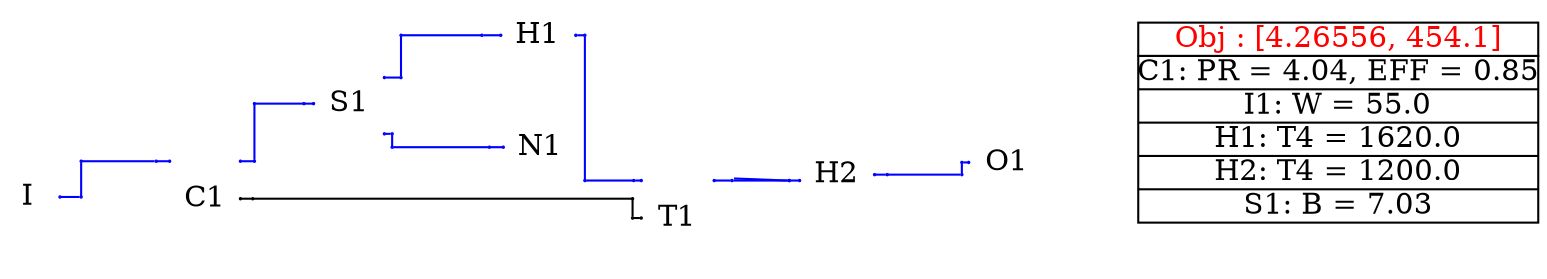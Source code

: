 graph sample8 {
	sizeNode1 [label="" color=white fixedsize=true height=0.01 pos="0,0!" shape=point width=0.01]
	sizeNode2 [label="" color=white fixedsize=true height=0.01 pos="6.861111111111111,1.7361111111111112!" shape=point width=0.01]
	configuration [label="{C1:  PR = 4.04, EFF = 0.85|I1:  W = 55.0|H1:  T4 = 1620.0|H2:  T4 = 1200.0|S1:  B = 7.03}" color=black fixedsize=true height=1.1111111111111112 pos="8.86111111111111,0.8680555555555556!" shape=record width=2.6666666666666665]
	obj [label="Obj : [4.26556, 454.1]" color=black fixedsize=true fontcolor=red height=0.2222222222222222 pos="8.86111111111111,1.5347222222222223!" shape=box width=2.6666666666666665]
	graph [layout=neato overlap=true]
	1 [label="" color=white height=0 image="C:\Users\57725\Desktop\work\component\\I.png" pos="0.12408330300268434,0.4834466626529065!" shape=box width=0]
	"1Label" [label=I color=white fixedsize=true height=0.2222222222222222 pos="0.12408330300268434,0.4834466626529065!" shape=box style=filled width=0.2222222222222222]
	2 [label="" color=white height=0 image="C:\Users\57725\Desktop\work\component\\O.png" pos="6.654251232520022,0.7138551963396298!" shape=box width=0]
	"2Label" [label=O1 color=white fixedsize=true height=0.2222222222222222 pos="6.654251232520022,0.7138551963396298!" shape=box style=filled width=0.2222222222222222]
	3 [label="" color=white height=0 image="C:\Users\57725\Desktop\work\component\\C.png" pos="1.3062537525567715,0.47191056029869827!" shape=box width=0]
	"3Label" [label=C1 color=white fixedsize=true height=0.2222222222222222 pos="1.3062537525567715,0.47191056029869827!" shape=box style=filled width=0.2222222222222222]
	4 [label="" color=white height=0 image="C:\Users\57725\Desktop\work\component\\S.png" pos="2.2658850639316377,1.1058847556910414!" shape=box width=0]
	"4Label" [label=S1 color=white fixedsize=true height=0.2222222222222222 pos="2.2658850639316377,1.1058847556910414!" shape=box style=filled width=0.2222222222222222]
	5 [label="" color=white height=0 image="C:\Users\57725\Desktop\work\component\\T.png" pos="4.45751238163204,0.34306188674824817!" shape=box width=0]
	"5Label" [label=T1 color=white fixedsize=true height=0.2222222222222222 pos="4.45751238163204,0.34306188674824817!" shape=box style=filled width=0.2222222222222222]
	6 [label="" color=white height=0 image="C:\Users\57725\Desktop\work\component\\H.png" pos="3.527932713795762,1.5615234936120699!" shape=box width=0]
	"6Label" [label=H1 color=white fixedsize=true height=0.2222222222222222 pos="3.527932713795762,1.5615234936120699!" shape=box style=filled width=0.2222222222222222]
	7 [label="" color=white height=0 image="C:\Users\57725\Desktop\work\component\\N.png" pos="3.54465080293022,0.8153909611070067!" shape=box width=0]
	"7Label" [label=N1 color=white fixedsize=true height=0.2222222222222222 pos="3.54465080293022,0.8153909611070067!" shape=box style=filled width=0.2222222222222222]
	8 [label="" color=white height=0 image="C:\Users\57725\Desktop\work\component\\H.png" pos="5.520073308255359,0.632435869201397!" shape=box width=0]
	"8Label" [label=H2 color=white fixedsize=true height=0.2222222222222222 pos="5.520073308255359,0.632435869201397!" shape=box style=filled width=0.2222222222222222]
	"1_e" [label="" color=blue fixedsize=true height=0.01 pos="0.3393610807804621,0.4834466626529065!" shape=point width=0.01]
	"1s_e" [label="" color=blue fixedsize=true height=0.01 pos="0.48039790035447755,0.4834466626529065!" shape=point width=0.01]
	"1_e" -- "1s_e" [color=blue]
	C1_nw [label="" color=blue fixedsize=true height=0.01 pos="1.0701426414456603,0.7219105602986983!" shape=point width=0.01]
	C1t_nw [label="" color=blue fixedsize=true height=0.01 pos="0.9810515559636293,0.7219105602986983!" shape=point width=0.01]
	C1_nw -- C1t_nw [color=blue]
	blankNode427 [label="" color=blue fixedsize=true height=0.01 pos="0.48039790035447755,0.7219105602986983!" shape=point width=0.01]
	"1s_e" -- blankNode427 [color=blue]
	blankNode427 -- C1t_nw [color=blue]
	C1_ne [label="" color=blue fixedsize=true height=0.01 pos="1.5423648636678824,0.7219105602986983!" shape=point width=0.01]
	C1s_ne [label="" color=blue fixedsize=true height=0.01 pos="1.6356714037606512,0.7219105602986983!" shape=point width=0.01]
	C1_ne -- C1s_ne [color=blue]
	S1_w [label="" color=blue fixedsize=true height=0.01 pos="2.0297739528205265,1.1058847556910414!" shape=point width=0.01]
	S1t_w [label="" color=blue fixedsize=true height=0.01 pos="1.9654000481500995,1.1058847556910414!" shape=point width=0.01]
	S1_w -- S1t_w [color=blue]
	blankNode428 [label="" color=blue fixedsize=true height=0.01 pos="1.6356714037606512,1.1058847556910414!" shape=point width=0.01]
	C1s_ne -- blankNode428 [color=blue]
	blankNode428 -- S1t_w [color=blue]
	C1_e [label="" color=black fixedsize=true height=0.01 pos="1.5423648636678824,0.47191056029869827!" shape=point width=0.01]
	C1s_e [label="" color=black fixedsize=true height=0.01 pos="1.6238384309422065,0.47191056029869827!" shape=point width=0.01]
	C1_e -- C1s_e [color=black]
	T1_w [label="" color=black fixedsize=true height=0.01 pos="4.214456826076485,0.34306188674824817!" shape=point width=0.01]
	T1t_w [label="" color=black fixedsize=true height=0.01 pos="4.156612578664738,0.34306188674824817!" shape=point width=0.01]
	T1_w -- T1t_w [color=black]
	blankNode429 [label="" color=black fixedsize=true height=0.01 pos="4.156612578664738,0.47191056029869827!" shape=point width=0.01]
	C1s_e -- blankNode429 [color=black]
	blankNode429 -- T1t_w [color=black]
	S1_ne [label="" color=blue fixedsize=true height=0.01 pos="2.501996175042749,1.2794958668021525!" shape=point width=0.01]
	S1s_ne [label="" color=blue fixedsize=true height=0.01 pos="2.612785405858212,1.2794958668021525!" shape=point width=0.01]
	S1_ne -- S1s_ne [color=blue]
	H1_w [label="" color=blue fixedsize=true height=0.01 pos="3.277932713795762,1.5615234936120699!" shape=point width=0.01]
	H1t_w [label="" color=blue fixedsize=true height=0.01 pos="3.1519954565180406,1.5615234936120699!" shape=point width=0.01]
	H1_w -- H1t_w [color=blue]
	blankNode430 [label="" color=blue fixedsize=true height=0.01 pos="2.612785405858212,1.5615234936120699!" shape=point width=0.01]
	S1s_ne -- blankNode430 [color=blue]
	blankNode430 -- H1t_w [color=blue]
	S1_se [label="" color=blue fixedsize=true height=0.01 pos="2.501996175042749,0.9044958668021525!" shape=point width=0.01]
	S1s_se [label="" color=blue fixedsize=true height=0.01 pos="2.553777974762933,0.9044958668021525!" shape=point width=0.01]
	S1_se -- S1s_se [color=blue]
	N1_w [label="" color=blue fixedsize=true height=0.01 pos="3.29465080293022,0.8153909611070067!" shape=point width=0.01]
	N1t_w [label="" color=blue fixedsize=true height=0.01 pos="3.202161746090967,0.8153909611070067!" shape=point width=0.01]
	N1_w -- N1t_w [color=blue]
	blankNode431 [label="" color=blue fixedsize=true height=0.01 pos="2.553777974762933,0.8153909611070067!" shape=point width=0.01]
	S1s_se -- blankNode431 [color=blue]
	blankNode431 -- N1t_w [color=blue]
	H1_e [label="" color=blue fixedsize=true height=0.01 pos="3.777932713795762,1.5615234936120699!" shape=point width=0.01]
	H1s_e [label="" color=blue fixedsize=true height=0.01 pos="3.8386921167131245,1.5615234936120699!" shape=point width=0.01]
	H1_e -- H1s_e [color=blue]
	T1_nw [label="" color=blue fixedsize=true height=0.01 pos="4.214456826076485,0.5930618867482482!" shape=point width=0.01]
	T1t_nw [label="" color=blue fixedsize=true height=0.01 pos="4.1639414479861765,0.5930618867482482!" shape=point width=0.01]
	T1_nw -- T1t_nw [color=blue]
	blankNode432 [label="" color=blue fixedsize=true height=0.01 pos="3.8386921167131245,0.5930618867482482!" shape=point width=0.01]
	H1s_e -- blankNode432 [color=blue]
	blankNode432 -- T1t_nw [color=blue]
	8 [pos="5.520073308255359,0.5930618867482482!"]
	T1_ne [label="" color=blue fixedsize=true height=0.01 pos="4.700567937187596,0.5930618867482482!" shape=point width=0.01]
	T1s_ne [label="" color=blue fixedsize=true height=0.01 pos="4.819385129910303,0.5930618867482482!" shape=point width=0.01]
	T1_ne -- T1s_ne [color=blue]
	H2_w [label="" color=blue fixedsize=true height=0.01 pos="5.270073308255359,0.5930618867482482!" shape=point width=0.01]
	H2t_w [label="" color=blue fixedsize=true height=0.01 pos="5.200977346213957,0.5930618867482482!" shape=point width=0.01]
	H2_w -- H2t_w [color=blue]
	T1s_ne:ne -- H2t_w:w [color=blue]
	blankNode433 [label="" color=blue fixedsize=true height=0.01 pos="5.200977346213957,0.5930618867482482!" shape=point width=0.01]
	T1s_ne -- blankNode433 [color=blue]
	blankNode433 -- H2t_w [color=blue]
	H2_e [label="" color=blue fixedsize=true height=0.01 pos="5.770073308255359,0.632435869201397!" shape=point width=0.01]
	H2s_e [label="" color=blue fixedsize=true height=0.01 pos="5.854436248128888,0.632435869201397!" shape=point width=0.01]
	H2_e -- H2s_e [color=blue]
	"2_w" [label="" color=blue fixedsize=true height=0.01 pos="6.3973067880755785,0.7138551963396298!" shape=point width=0.01]
	"2t_w" [label="" color=blue fixedsize=true height=0.01 pos="6.351752629060709,0.7138551963396298!" shape=point width=0.01]
	"2_w" -- "2t_w" [color=blue]
	blankNode434 [label="" color=blue fixedsize=true height=0.01 pos="6.351752629060709,0.632435869201397!" shape=point width=0.01]
	H2s_e -- blankNode434 [color=blue]
	blankNode434 -- "2t_w" [color=blue]
}
